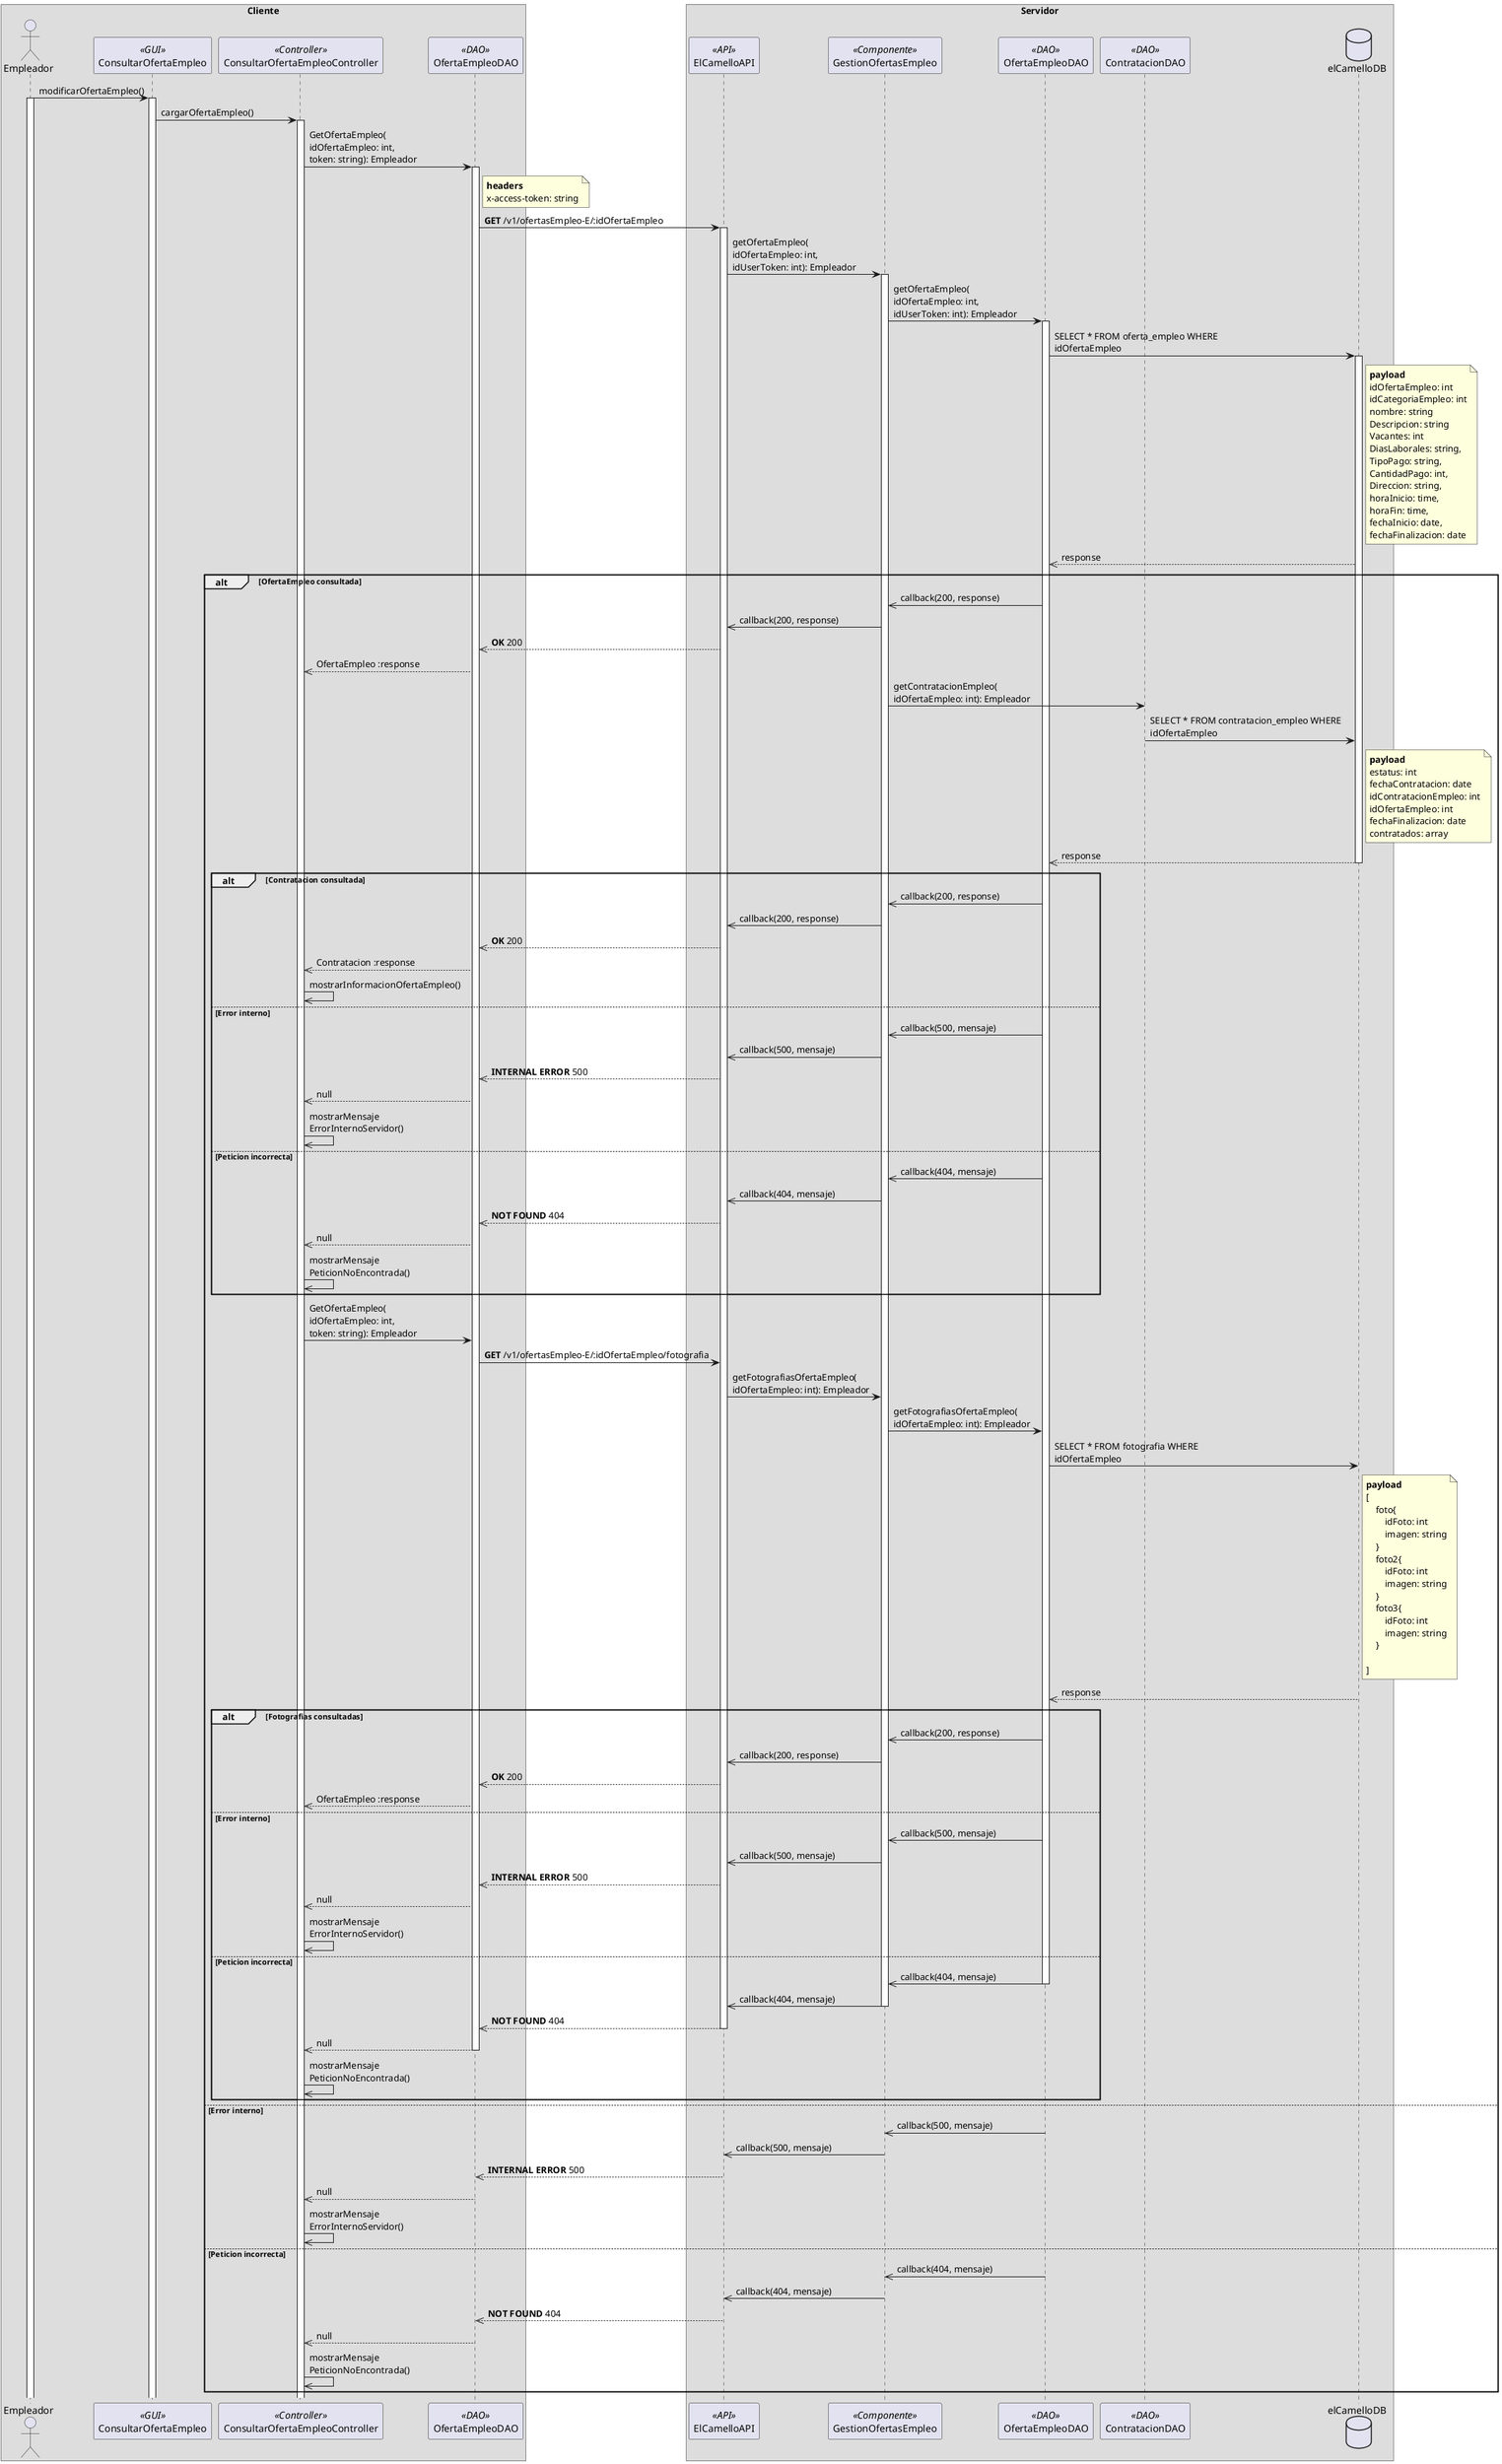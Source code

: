 @startuml ConsultarOfertaEmpleo

box Cliente
    actor Empleador as a
    participant ConsultarOfertaEmpleo as b <<GUI>> 
    participant ConsultarOfertaEmpleoController as c <<Controller>>
    participant OfertaEmpleoDAO as d <<DAO>>
end box

box Servidor
    participant ElCamelloAPI as e <<API>>
    participant GestionOfertasEmpleo as f <<Componente>>
    participant OfertaEmpleoDAO as g <<DAO>>
    participant ContratacionDAO as h <<DAO>>
    database elCamelloDB as db
end box

a -> b : modificarOfertaEmpleo()
activate a
activate b

b -> c : cargarOfertaEmpleo()
activate c

c -> d : GetOfertaEmpleo(\nidOfertaEmpleo: int, \ntoken: string): Empleador
activate d

note right of d  
**headers**
x-access-token: string
end note

d -> e : **GET** /v1/ofertasEmpleo-E/:idOfertaEmpleo
activate e

e -> f : getOfertaEmpleo(\nidOfertaEmpleo: int, \nidUserToken: int): Empleador
activate f

f -> g : getOfertaEmpleo(\nidOfertaEmpleo: int, \nidUserToken: int): Empleador
activate g

g -> db : SELECT * FROM oferta_empleo WHERE \nidOfertaEmpleo
activate db

note right of db  
**payload**
idOfertaEmpleo: int
idCategoriaEmpleo: int
nombre: string
Descripcion: string
Vacantes: int
DiasLaborales: string,
TipoPago: string,
CantidadPago: int,
Direccion: string,
horaInicio: time,
horaFin: time, 
fechaInicio: date, 
fechaFinalizacion: date
end note

db -->> g : response

alt OfertaEmpleo consultada
    g ->> f : callback(200, response)
    
    f ->> e : callback(200, response)

    e -->> d: **OK** 200
    d -->> c: OfertaEmpleo :response
    
    f -> h : getContratacionEmpleo(\nidOfertaEmpleo: int): Empleador

    h -> db : SELECT * FROM contratacion_empleo WHERE \nidOfertaEmpleo

    note right of db  
    **payload**
    estatus: int
    fechaContratacion: date
    idContratacionEmpleo: int
    idOfertaEmpleo: int
    fechaFinalizacion: date 
    contratados: array
    end note

    db -->> g : response
    deactivate db

    alt Contratacion consultada
        g ->> f : callback(200, response)
        
        f ->> e : callback(200, response)

        e -->> d: **OK** 200
        d -->> c: Contratacion :response

        c ->> c: mostrarInformacionOfertaEmpleo()

    else Error interno
        g ->> f : callback(500, mensaje)

        f ->> e : callback(500, mensaje)

        e -->> d: **INTERNAL ERROR** 500

        d -->> c: null

        c ->> c: mostrarMensaje\nErrorInternoServidor()
    else Peticion incorrecta
        g ->> f : callback(404, mensaje)

        f ->> e : callback(404, mensaje)

        e -->> d: **NOT FOUND** 404

        d -->> c: null

        c ->> c: mostrarMensaje\nPeticionNoEncontrada()

    end
        
        c -> d : GetOfertaEmpleo(\nidOfertaEmpleo: int, \ntoken: string): Empleador

        d -> e : **GET** /v1/ofertasEmpleo-E/:idOfertaEmpleo/fotografia

        e -> f : getFotografiasOfertaEmpleo(\nidOfertaEmpleo: int): Empleador

        f -> g : getFotografiasOfertaEmpleo(\nidOfertaEmpleo: int): Empleador

        g -> db : SELECT * FROM fotografia WHERE \nidOfertaEmpleo

        note right of db  
        **payload**
        [
            foto{
                idFoto: int
                imagen: string
            }
            foto2{
                idFoto: int
                imagen: string
            }
            foto3{
                idFoto: int
                imagen: string
            }

        ]
        end note

        db -->> g : response

        alt Fotografias consultadas
            g ->> f : callback(200, response)
            
            f ->> e : callback(200, response)

            e -->> d: **OK** 200
            d -->> c: OfertaEmpleo :response
            

        else Error interno
            g ->> f : callback(500, mensaje)

            f ->> e : callback(500, mensaje)

            e -->> d: **INTERNAL ERROR** 500

            d -->> c: null

            c ->> c: mostrarMensaje\nErrorInternoServidor()
        else Peticion incorrecta
            g ->> f : callback(404, mensaje)
            deactivate g

            f ->> e : callback(404, mensaje)
            deactivate f

            e -->> d: **NOT FOUND** 404
            deactivate e

            d -->> c: null
            deactivate d

            c ->> c: mostrarMensaje\nPeticionNoEncontrada()

        end


else Error interno
    g ->> f : callback(500, mensaje)

    f ->> e : callback(500, mensaje)

    e -->> d: **INTERNAL ERROR** 500

    d -->> c: null

    c ->> c: mostrarMensaje\nErrorInternoServidor()
else Peticion incorrecta
    g ->> f : callback(404, mensaje)
    deactivate g

    f ->> e : callback(404, mensaje)
    deactivate f

    e -->> d: **NOT FOUND** 404
    deactivate e

    d -->> c: null
    deactivate d

    c ->> c: mostrarMensaje\nPeticionNoEncontrada()

end

@enduml

